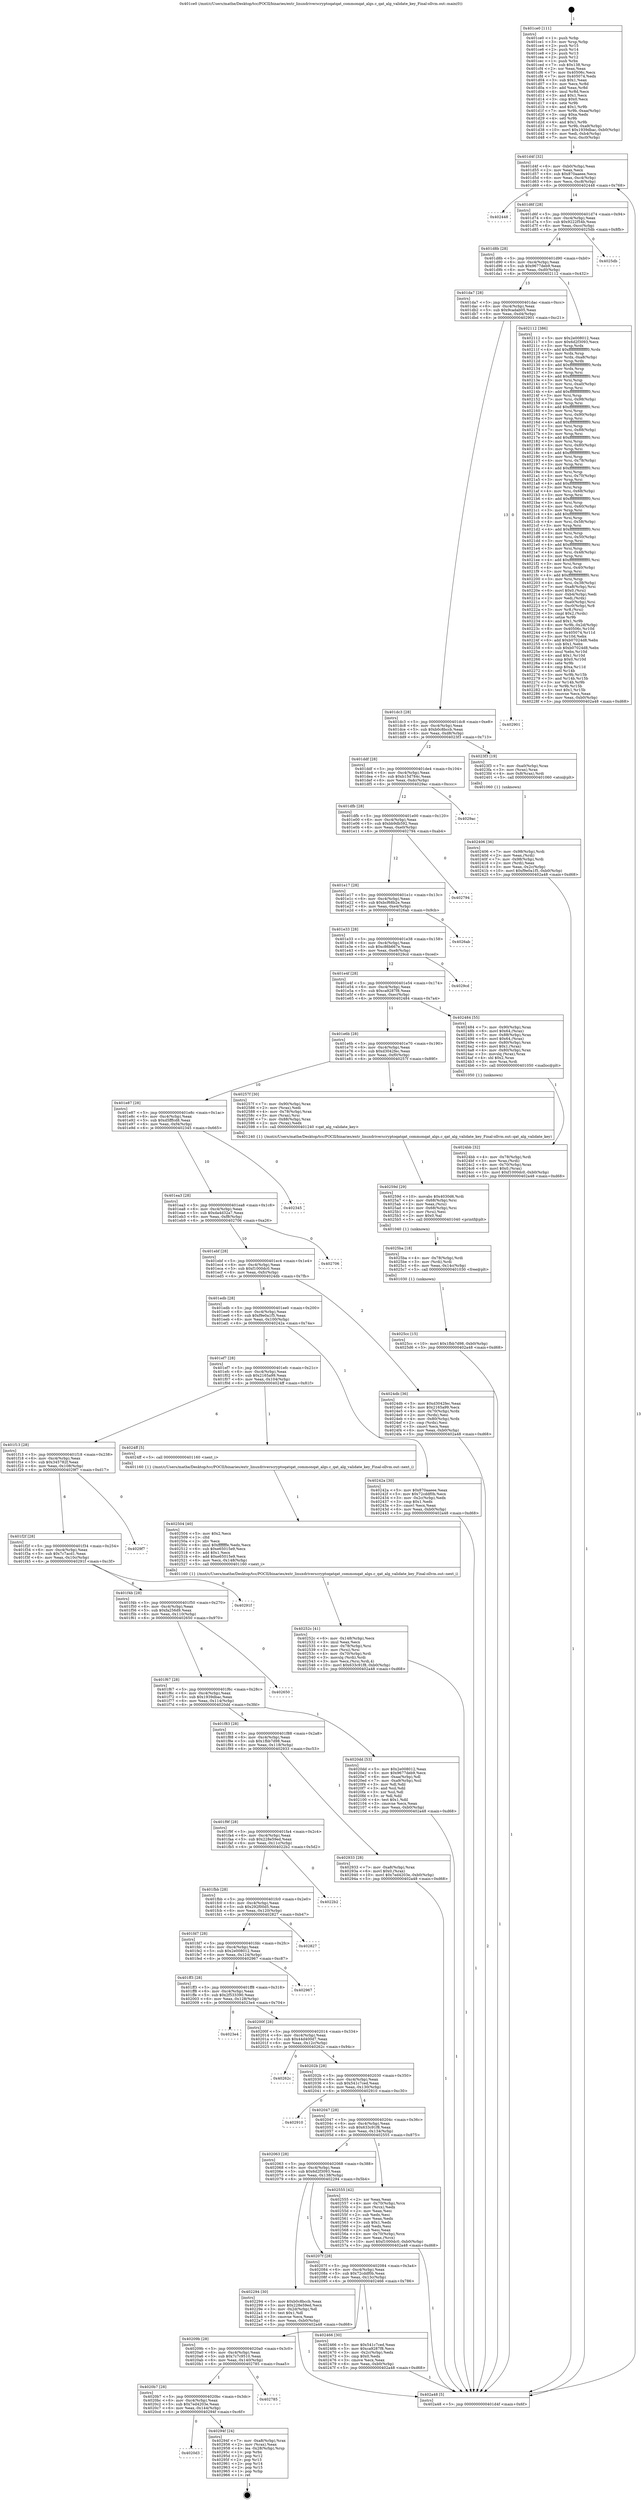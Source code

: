 digraph "0x401ce0" {
  label = "0x401ce0 (/mnt/c/Users/mathe/Desktop/tcc/POCII/binaries/extr_linuxdriverscryptoqatqat_commonqat_algs.c_qat_alg_validate_key_Final-ollvm.out::main(0))"
  labelloc = "t"
  node[shape=record]

  Entry [label="",width=0.3,height=0.3,shape=circle,fillcolor=black,style=filled]
  "0x401d4f" [label="{
     0x401d4f [32]\l
     | [instrs]\l
     &nbsp;&nbsp;0x401d4f \<+6\>: mov -0xb0(%rbp),%eax\l
     &nbsp;&nbsp;0x401d55 \<+2\>: mov %eax,%ecx\l
     &nbsp;&nbsp;0x401d57 \<+6\>: sub $0x870aaeee,%ecx\l
     &nbsp;&nbsp;0x401d5d \<+6\>: mov %eax,-0xc4(%rbp)\l
     &nbsp;&nbsp;0x401d63 \<+6\>: mov %ecx,-0xc8(%rbp)\l
     &nbsp;&nbsp;0x401d69 \<+6\>: je 0000000000402448 \<main+0x768\>\l
  }"]
  "0x402448" [label="{
     0x402448\l
  }", style=dashed]
  "0x401d6f" [label="{
     0x401d6f [28]\l
     | [instrs]\l
     &nbsp;&nbsp;0x401d6f \<+5\>: jmp 0000000000401d74 \<main+0x94\>\l
     &nbsp;&nbsp;0x401d74 \<+6\>: mov -0xc4(%rbp),%eax\l
     &nbsp;&nbsp;0x401d7a \<+5\>: sub $0x9222f54b,%eax\l
     &nbsp;&nbsp;0x401d7f \<+6\>: mov %eax,-0xcc(%rbp)\l
     &nbsp;&nbsp;0x401d85 \<+6\>: je 00000000004025db \<main+0x8fb\>\l
  }"]
  Exit [label="",width=0.3,height=0.3,shape=circle,fillcolor=black,style=filled,peripheries=2]
  "0x4025db" [label="{
     0x4025db\l
  }", style=dashed]
  "0x401d8b" [label="{
     0x401d8b [28]\l
     | [instrs]\l
     &nbsp;&nbsp;0x401d8b \<+5\>: jmp 0000000000401d90 \<main+0xb0\>\l
     &nbsp;&nbsp;0x401d90 \<+6\>: mov -0xc4(%rbp),%eax\l
     &nbsp;&nbsp;0x401d96 \<+5\>: sub $0x9677deb9,%eax\l
     &nbsp;&nbsp;0x401d9b \<+6\>: mov %eax,-0xd0(%rbp)\l
     &nbsp;&nbsp;0x401da1 \<+6\>: je 0000000000402112 \<main+0x432\>\l
  }"]
  "0x4020d3" [label="{
     0x4020d3\l
  }", style=dashed]
  "0x402112" [label="{
     0x402112 [386]\l
     | [instrs]\l
     &nbsp;&nbsp;0x402112 \<+5\>: mov $0x2e008012,%eax\l
     &nbsp;&nbsp;0x402117 \<+5\>: mov $0x6d2f3093,%ecx\l
     &nbsp;&nbsp;0x40211c \<+3\>: mov %rsp,%rdx\l
     &nbsp;&nbsp;0x40211f \<+4\>: add $0xfffffffffffffff0,%rdx\l
     &nbsp;&nbsp;0x402123 \<+3\>: mov %rdx,%rsp\l
     &nbsp;&nbsp;0x402126 \<+7\>: mov %rdx,-0xa8(%rbp)\l
     &nbsp;&nbsp;0x40212d \<+3\>: mov %rsp,%rdx\l
     &nbsp;&nbsp;0x402130 \<+4\>: add $0xfffffffffffffff0,%rdx\l
     &nbsp;&nbsp;0x402134 \<+3\>: mov %rdx,%rsp\l
     &nbsp;&nbsp;0x402137 \<+3\>: mov %rsp,%rsi\l
     &nbsp;&nbsp;0x40213a \<+4\>: add $0xfffffffffffffff0,%rsi\l
     &nbsp;&nbsp;0x40213e \<+3\>: mov %rsi,%rsp\l
     &nbsp;&nbsp;0x402141 \<+7\>: mov %rsi,-0xa0(%rbp)\l
     &nbsp;&nbsp;0x402148 \<+3\>: mov %rsp,%rsi\l
     &nbsp;&nbsp;0x40214b \<+4\>: add $0xfffffffffffffff0,%rsi\l
     &nbsp;&nbsp;0x40214f \<+3\>: mov %rsi,%rsp\l
     &nbsp;&nbsp;0x402152 \<+7\>: mov %rsi,-0x98(%rbp)\l
     &nbsp;&nbsp;0x402159 \<+3\>: mov %rsp,%rsi\l
     &nbsp;&nbsp;0x40215c \<+4\>: add $0xfffffffffffffff0,%rsi\l
     &nbsp;&nbsp;0x402160 \<+3\>: mov %rsi,%rsp\l
     &nbsp;&nbsp;0x402163 \<+7\>: mov %rsi,-0x90(%rbp)\l
     &nbsp;&nbsp;0x40216a \<+3\>: mov %rsp,%rsi\l
     &nbsp;&nbsp;0x40216d \<+4\>: add $0xfffffffffffffff0,%rsi\l
     &nbsp;&nbsp;0x402171 \<+3\>: mov %rsi,%rsp\l
     &nbsp;&nbsp;0x402174 \<+7\>: mov %rsi,-0x88(%rbp)\l
     &nbsp;&nbsp;0x40217b \<+3\>: mov %rsp,%rsi\l
     &nbsp;&nbsp;0x40217e \<+4\>: add $0xfffffffffffffff0,%rsi\l
     &nbsp;&nbsp;0x402182 \<+3\>: mov %rsi,%rsp\l
     &nbsp;&nbsp;0x402185 \<+4\>: mov %rsi,-0x80(%rbp)\l
     &nbsp;&nbsp;0x402189 \<+3\>: mov %rsp,%rsi\l
     &nbsp;&nbsp;0x40218c \<+4\>: add $0xfffffffffffffff0,%rsi\l
     &nbsp;&nbsp;0x402190 \<+3\>: mov %rsi,%rsp\l
     &nbsp;&nbsp;0x402193 \<+4\>: mov %rsi,-0x78(%rbp)\l
     &nbsp;&nbsp;0x402197 \<+3\>: mov %rsp,%rsi\l
     &nbsp;&nbsp;0x40219a \<+4\>: add $0xfffffffffffffff0,%rsi\l
     &nbsp;&nbsp;0x40219e \<+3\>: mov %rsi,%rsp\l
     &nbsp;&nbsp;0x4021a1 \<+4\>: mov %rsi,-0x70(%rbp)\l
     &nbsp;&nbsp;0x4021a5 \<+3\>: mov %rsp,%rsi\l
     &nbsp;&nbsp;0x4021a8 \<+4\>: add $0xfffffffffffffff0,%rsi\l
     &nbsp;&nbsp;0x4021ac \<+3\>: mov %rsi,%rsp\l
     &nbsp;&nbsp;0x4021af \<+4\>: mov %rsi,-0x68(%rbp)\l
     &nbsp;&nbsp;0x4021b3 \<+3\>: mov %rsp,%rsi\l
     &nbsp;&nbsp;0x4021b6 \<+4\>: add $0xfffffffffffffff0,%rsi\l
     &nbsp;&nbsp;0x4021ba \<+3\>: mov %rsi,%rsp\l
     &nbsp;&nbsp;0x4021bd \<+4\>: mov %rsi,-0x60(%rbp)\l
     &nbsp;&nbsp;0x4021c1 \<+3\>: mov %rsp,%rsi\l
     &nbsp;&nbsp;0x4021c4 \<+4\>: add $0xfffffffffffffff0,%rsi\l
     &nbsp;&nbsp;0x4021c8 \<+3\>: mov %rsi,%rsp\l
     &nbsp;&nbsp;0x4021cb \<+4\>: mov %rsi,-0x58(%rbp)\l
     &nbsp;&nbsp;0x4021cf \<+3\>: mov %rsp,%rsi\l
     &nbsp;&nbsp;0x4021d2 \<+4\>: add $0xfffffffffffffff0,%rsi\l
     &nbsp;&nbsp;0x4021d6 \<+3\>: mov %rsi,%rsp\l
     &nbsp;&nbsp;0x4021d9 \<+4\>: mov %rsi,-0x50(%rbp)\l
     &nbsp;&nbsp;0x4021dd \<+3\>: mov %rsp,%rsi\l
     &nbsp;&nbsp;0x4021e0 \<+4\>: add $0xfffffffffffffff0,%rsi\l
     &nbsp;&nbsp;0x4021e4 \<+3\>: mov %rsi,%rsp\l
     &nbsp;&nbsp;0x4021e7 \<+4\>: mov %rsi,-0x48(%rbp)\l
     &nbsp;&nbsp;0x4021eb \<+3\>: mov %rsp,%rsi\l
     &nbsp;&nbsp;0x4021ee \<+4\>: add $0xfffffffffffffff0,%rsi\l
     &nbsp;&nbsp;0x4021f2 \<+3\>: mov %rsi,%rsp\l
     &nbsp;&nbsp;0x4021f5 \<+4\>: mov %rsi,-0x40(%rbp)\l
     &nbsp;&nbsp;0x4021f9 \<+3\>: mov %rsp,%rsi\l
     &nbsp;&nbsp;0x4021fc \<+4\>: add $0xfffffffffffffff0,%rsi\l
     &nbsp;&nbsp;0x402200 \<+3\>: mov %rsi,%rsp\l
     &nbsp;&nbsp;0x402203 \<+4\>: mov %rsi,-0x38(%rbp)\l
     &nbsp;&nbsp;0x402207 \<+7\>: mov -0xa8(%rbp),%rsi\l
     &nbsp;&nbsp;0x40220e \<+6\>: movl $0x0,(%rsi)\l
     &nbsp;&nbsp;0x402214 \<+6\>: mov -0xb4(%rbp),%edi\l
     &nbsp;&nbsp;0x40221a \<+2\>: mov %edi,(%rdx)\l
     &nbsp;&nbsp;0x40221c \<+7\>: mov -0xa0(%rbp),%rsi\l
     &nbsp;&nbsp;0x402223 \<+7\>: mov -0xc0(%rbp),%r8\l
     &nbsp;&nbsp;0x40222a \<+3\>: mov %r8,(%rsi)\l
     &nbsp;&nbsp;0x40222d \<+3\>: cmpl $0x2,(%rdx)\l
     &nbsp;&nbsp;0x402230 \<+4\>: setne %r9b\l
     &nbsp;&nbsp;0x402234 \<+4\>: and $0x1,%r9b\l
     &nbsp;&nbsp;0x402238 \<+4\>: mov %r9b,-0x2d(%rbp)\l
     &nbsp;&nbsp;0x40223c \<+8\>: mov 0x40506c,%r10d\l
     &nbsp;&nbsp;0x402244 \<+8\>: mov 0x405074,%r11d\l
     &nbsp;&nbsp;0x40224c \<+3\>: mov %r10d,%ebx\l
     &nbsp;&nbsp;0x40224f \<+6\>: add $0xb07024d8,%ebx\l
     &nbsp;&nbsp;0x402255 \<+3\>: sub $0x1,%ebx\l
     &nbsp;&nbsp;0x402258 \<+6\>: sub $0xb07024d8,%ebx\l
     &nbsp;&nbsp;0x40225e \<+4\>: imul %ebx,%r10d\l
     &nbsp;&nbsp;0x402262 \<+4\>: and $0x1,%r10d\l
     &nbsp;&nbsp;0x402266 \<+4\>: cmp $0x0,%r10d\l
     &nbsp;&nbsp;0x40226a \<+4\>: sete %r9b\l
     &nbsp;&nbsp;0x40226e \<+4\>: cmp $0xa,%r11d\l
     &nbsp;&nbsp;0x402272 \<+4\>: setl %r14b\l
     &nbsp;&nbsp;0x402276 \<+3\>: mov %r9b,%r15b\l
     &nbsp;&nbsp;0x402279 \<+3\>: and %r14b,%r15b\l
     &nbsp;&nbsp;0x40227c \<+3\>: xor %r14b,%r9b\l
     &nbsp;&nbsp;0x40227f \<+3\>: or %r9b,%r15b\l
     &nbsp;&nbsp;0x402282 \<+4\>: test $0x1,%r15b\l
     &nbsp;&nbsp;0x402286 \<+3\>: cmovne %ecx,%eax\l
     &nbsp;&nbsp;0x402289 \<+6\>: mov %eax,-0xb0(%rbp)\l
     &nbsp;&nbsp;0x40228f \<+5\>: jmp 0000000000402a48 \<main+0xd68\>\l
  }"]
  "0x401da7" [label="{
     0x401da7 [28]\l
     | [instrs]\l
     &nbsp;&nbsp;0x401da7 \<+5\>: jmp 0000000000401dac \<main+0xcc\>\l
     &nbsp;&nbsp;0x401dac \<+6\>: mov -0xc4(%rbp),%eax\l
     &nbsp;&nbsp;0x401db2 \<+5\>: sub $0x9cadab05,%eax\l
     &nbsp;&nbsp;0x401db7 \<+6\>: mov %eax,-0xd4(%rbp)\l
     &nbsp;&nbsp;0x401dbd \<+6\>: je 0000000000402901 \<main+0xc21\>\l
  }"]
  "0x40294f" [label="{
     0x40294f [24]\l
     | [instrs]\l
     &nbsp;&nbsp;0x40294f \<+7\>: mov -0xa8(%rbp),%rax\l
     &nbsp;&nbsp;0x402956 \<+2\>: mov (%rax),%eax\l
     &nbsp;&nbsp;0x402958 \<+4\>: lea -0x28(%rbp),%rsp\l
     &nbsp;&nbsp;0x40295c \<+1\>: pop %rbx\l
     &nbsp;&nbsp;0x40295d \<+2\>: pop %r12\l
     &nbsp;&nbsp;0x40295f \<+2\>: pop %r13\l
     &nbsp;&nbsp;0x402961 \<+2\>: pop %r14\l
     &nbsp;&nbsp;0x402963 \<+2\>: pop %r15\l
     &nbsp;&nbsp;0x402965 \<+1\>: pop %rbp\l
     &nbsp;&nbsp;0x402966 \<+1\>: ret\l
  }"]
  "0x402901" [label="{
     0x402901\l
  }", style=dashed]
  "0x401dc3" [label="{
     0x401dc3 [28]\l
     | [instrs]\l
     &nbsp;&nbsp;0x401dc3 \<+5\>: jmp 0000000000401dc8 \<main+0xe8\>\l
     &nbsp;&nbsp;0x401dc8 \<+6\>: mov -0xc4(%rbp),%eax\l
     &nbsp;&nbsp;0x401dce \<+5\>: sub $0xb0c8bccb,%eax\l
     &nbsp;&nbsp;0x401dd3 \<+6\>: mov %eax,-0xd8(%rbp)\l
     &nbsp;&nbsp;0x401dd9 \<+6\>: je 00000000004023f3 \<main+0x713\>\l
  }"]
  "0x4020b7" [label="{
     0x4020b7 [28]\l
     | [instrs]\l
     &nbsp;&nbsp;0x4020b7 \<+5\>: jmp 00000000004020bc \<main+0x3dc\>\l
     &nbsp;&nbsp;0x4020bc \<+6\>: mov -0xc4(%rbp),%eax\l
     &nbsp;&nbsp;0x4020c2 \<+5\>: sub $0x7ed4203e,%eax\l
     &nbsp;&nbsp;0x4020c7 \<+6\>: mov %eax,-0x144(%rbp)\l
     &nbsp;&nbsp;0x4020cd \<+6\>: je 000000000040294f \<main+0xc6f\>\l
  }"]
  "0x4023f3" [label="{
     0x4023f3 [19]\l
     | [instrs]\l
     &nbsp;&nbsp;0x4023f3 \<+7\>: mov -0xa0(%rbp),%rax\l
     &nbsp;&nbsp;0x4023fa \<+3\>: mov (%rax),%rax\l
     &nbsp;&nbsp;0x4023fd \<+4\>: mov 0x8(%rax),%rdi\l
     &nbsp;&nbsp;0x402401 \<+5\>: call 0000000000401060 \<atoi@plt\>\l
     | [calls]\l
     &nbsp;&nbsp;0x401060 \{1\} (unknown)\l
  }"]
  "0x401ddf" [label="{
     0x401ddf [28]\l
     | [instrs]\l
     &nbsp;&nbsp;0x401ddf \<+5\>: jmp 0000000000401de4 \<main+0x104\>\l
     &nbsp;&nbsp;0x401de4 \<+6\>: mov -0xc4(%rbp),%eax\l
     &nbsp;&nbsp;0x401dea \<+5\>: sub $0xb15d784c,%eax\l
     &nbsp;&nbsp;0x401def \<+6\>: mov %eax,-0xdc(%rbp)\l
     &nbsp;&nbsp;0x401df5 \<+6\>: je 00000000004029ac \<main+0xccc\>\l
  }"]
  "0x402785" [label="{
     0x402785\l
  }", style=dashed]
  "0x4029ac" [label="{
     0x4029ac\l
  }", style=dashed]
  "0x401dfb" [label="{
     0x401dfb [28]\l
     | [instrs]\l
     &nbsp;&nbsp;0x401dfb \<+5\>: jmp 0000000000401e00 \<main+0x120\>\l
     &nbsp;&nbsp;0x401e00 \<+6\>: mov -0xc4(%rbp),%eax\l
     &nbsp;&nbsp;0x401e06 \<+5\>: sub $0xbb9db592,%eax\l
     &nbsp;&nbsp;0x401e0b \<+6\>: mov %eax,-0xe0(%rbp)\l
     &nbsp;&nbsp;0x401e11 \<+6\>: je 0000000000402794 \<main+0xab4\>\l
  }"]
  "0x4025cc" [label="{
     0x4025cc [15]\l
     | [instrs]\l
     &nbsp;&nbsp;0x4025cc \<+10\>: movl $0x1fbb7d98,-0xb0(%rbp)\l
     &nbsp;&nbsp;0x4025d6 \<+5\>: jmp 0000000000402a48 \<main+0xd68\>\l
  }"]
  "0x402794" [label="{
     0x402794\l
  }", style=dashed]
  "0x401e17" [label="{
     0x401e17 [28]\l
     | [instrs]\l
     &nbsp;&nbsp;0x401e17 \<+5\>: jmp 0000000000401e1c \<main+0x13c\>\l
     &nbsp;&nbsp;0x401e1c \<+6\>: mov -0xc4(%rbp),%eax\l
     &nbsp;&nbsp;0x401e22 \<+5\>: sub $0xbcf68b2e,%eax\l
     &nbsp;&nbsp;0x401e27 \<+6\>: mov %eax,-0xe4(%rbp)\l
     &nbsp;&nbsp;0x401e2d \<+6\>: je 00000000004026ab \<main+0x9cb\>\l
  }"]
  "0x4025ba" [label="{
     0x4025ba [18]\l
     | [instrs]\l
     &nbsp;&nbsp;0x4025ba \<+4\>: mov -0x78(%rbp),%rdi\l
     &nbsp;&nbsp;0x4025be \<+3\>: mov (%rdi),%rdi\l
     &nbsp;&nbsp;0x4025c1 \<+6\>: mov %eax,-0x14c(%rbp)\l
     &nbsp;&nbsp;0x4025c7 \<+5\>: call 0000000000401030 \<free@plt\>\l
     | [calls]\l
     &nbsp;&nbsp;0x401030 \{1\} (unknown)\l
  }"]
  "0x4026ab" [label="{
     0x4026ab\l
  }", style=dashed]
  "0x401e33" [label="{
     0x401e33 [28]\l
     | [instrs]\l
     &nbsp;&nbsp;0x401e33 \<+5\>: jmp 0000000000401e38 \<main+0x158\>\l
     &nbsp;&nbsp;0x401e38 \<+6\>: mov -0xc4(%rbp),%eax\l
     &nbsp;&nbsp;0x401e3e \<+5\>: sub $0xc86b667e,%eax\l
     &nbsp;&nbsp;0x401e43 \<+6\>: mov %eax,-0xe8(%rbp)\l
     &nbsp;&nbsp;0x401e49 \<+6\>: je 00000000004029cd \<main+0xced\>\l
  }"]
  "0x40259d" [label="{
     0x40259d [29]\l
     | [instrs]\l
     &nbsp;&nbsp;0x40259d \<+10\>: movabs $0x4030d6,%rdi\l
     &nbsp;&nbsp;0x4025a7 \<+4\>: mov -0x68(%rbp),%rsi\l
     &nbsp;&nbsp;0x4025ab \<+2\>: mov %eax,(%rsi)\l
     &nbsp;&nbsp;0x4025ad \<+4\>: mov -0x68(%rbp),%rsi\l
     &nbsp;&nbsp;0x4025b1 \<+2\>: mov (%rsi),%esi\l
     &nbsp;&nbsp;0x4025b3 \<+2\>: mov $0x0,%al\l
     &nbsp;&nbsp;0x4025b5 \<+5\>: call 0000000000401040 \<printf@plt\>\l
     | [calls]\l
     &nbsp;&nbsp;0x401040 \{1\} (unknown)\l
  }"]
  "0x4029cd" [label="{
     0x4029cd\l
  }", style=dashed]
  "0x401e4f" [label="{
     0x401e4f [28]\l
     | [instrs]\l
     &nbsp;&nbsp;0x401e4f \<+5\>: jmp 0000000000401e54 \<main+0x174\>\l
     &nbsp;&nbsp;0x401e54 \<+6\>: mov -0xc4(%rbp),%eax\l
     &nbsp;&nbsp;0x401e5a \<+5\>: sub $0xca9287f8,%eax\l
     &nbsp;&nbsp;0x401e5f \<+6\>: mov %eax,-0xec(%rbp)\l
     &nbsp;&nbsp;0x401e65 \<+6\>: je 0000000000402484 \<main+0x7a4\>\l
  }"]
  "0x40252c" [label="{
     0x40252c [41]\l
     | [instrs]\l
     &nbsp;&nbsp;0x40252c \<+6\>: mov -0x148(%rbp),%ecx\l
     &nbsp;&nbsp;0x402532 \<+3\>: imul %eax,%ecx\l
     &nbsp;&nbsp;0x402535 \<+4\>: mov -0x78(%rbp),%rsi\l
     &nbsp;&nbsp;0x402539 \<+3\>: mov (%rsi),%rsi\l
     &nbsp;&nbsp;0x40253c \<+4\>: mov -0x70(%rbp),%rdi\l
     &nbsp;&nbsp;0x402540 \<+3\>: movslq (%rdi),%rdi\l
     &nbsp;&nbsp;0x402543 \<+3\>: mov %ecx,(%rsi,%rdi,4)\l
     &nbsp;&nbsp;0x402546 \<+10\>: movl $0x633c91f8,-0xb0(%rbp)\l
     &nbsp;&nbsp;0x402550 \<+5\>: jmp 0000000000402a48 \<main+0xd68\>\l
  }"]
  "0x402484" [label="{
     0x402484 [55]\l
     | [instrs]\l
     &nbsp;&nbsp;0x402484 \<+7\>: mov -0x90(%rbp),%rax\l
     &nbsp;&nbsp;0x40248b \<+6\>: movl $0x64,(%rax)\l
     &nbsp;&nbsp;0x402491 \<+7\>: mov -0x88(%rbp),%rax\l
     &nbsp;&nbsp;0x402498 \<+6\>: movl $0x64,(%rax)\l
     &nbsp;&nbsp;0x40249e \<+4\>: mov -0x80(%rbp),%rax\l
     &nbsp;&nbsp;0x4024a2 \<+6\>: movl $0x1,(%rax)\l
     &nbsp;&nbsp;0x4024a8 \<+4\>: mov -0x80(%rbp),%rax\l
     &nbsp;&nbsp;0x4024ac \<+3\>: movslq (%rax),%rax\l
     &nbsp;&nbsp;0x4024af \<+4\>: shl $0x2,%rax\l
     &nbsp;&nbsp;0x4024b3 \<+3\>: mov %rax,%rdi\l
     &nbsp;&nbsp;0x4024b6 \<+5\>: call 0000000000401050 \<malloc@plt\>\l
     | [calls]\l
     &nbsp;&nbsp;0x401050 \{1\} (unknown)\l
  }"]
  "0x401e6b" [label="{
     0x401e6b [28]\l
     | [instrs]\l
     &nbsp;&nbsp;0x401e6b \<+5\>: jmp 0000000000401e70 \<main+0x190\>\l
     &nbsp;&nbsp;0x401e70 \<+6\>: mov -0xc4(%rbp),%eax\l
     &nbsp;&nbsp;0x401e76 \<+5\>: sub $0xd3042fec,%eax\l
     &nbsp;&nbsp;0x401e7b \<+6\>: mov %eax,-0xf0(%rbp)\l
     &nbsp;&nbsp;0x401e81 \<+6\>: je 000000000040257f \<main+0x89f\>\l
  }"]
  "0x402504" [label="{
     0x402504 [40]\l
     | [instrs]\l
     &nbsp;&nbsp;0x402504 \<+5\>: mov $0x2,%ecx\l
     &nbsp;&nbsp;0x402509 \<+1\>: cltd\l
     &nbsp;&nbsp;0x40250a \<+2\>: idiv %ecx\l
     &nbsp;&nbsp;0x40250c \<+6\>: imul $0xfffffffe,%edx,%ecx\l
     &nbsp;&nbsp;0x402512 \<+6\>: sub $0xe65015e9,%ecx\l
     &nbsp;&nbsp;0x402518 \<+3\>: add $0x1,%ecx\l
     &nbsp;&nbsp;0x40251b \<+6\>: add $0xe65015e9,%ecx\l
     &nbsp;&nbsp;0x402521 \<+6\>: mov %ecx,-0x148(%rbp)\l
     &nbsp;&nbsp;0x402527 \<+5\>: call 0000000000401160 \<next_i\>\l
     | [calls]\l
     &nbsp;&nbsp;0x401160 \{1\} (/mnt/c/Users/mathe/Desktop/tcc/POCII/binaries/extr_linuxdriverscryptoqatqat_commonqat_algs.c_qat_alg_validate_key_Final-ollvm.out::next_i)\l
  }"]
  "0x40257f" [label="{
     0x40257f [30]\l
     | [instrs]\l
     &nbsp;&nbsp;0x40257f \<+7\>: mov -0x90(%rbp),%rax\l
     &nbsp;&nbsp;0x402586 \<+2\>: mov (%rax),%edi\l
     &nbsp;&nbsp;0x402588 \<+4\>: mov -0x78(%rbp),%rax\l
     &nbsp;&nbsp;0x40258c \<+3\>: mov (%rax),%rsi\l
     &nbsp;&nbsp;0x40258f \<+7\>: mov -0x88(%rbp),%rax\l
     &nbsp;&nbsp;0x402596 \<+2\>: mov (%rax),%edx\l
     &nbsp;&nbsp;0x402598 \<+5\>: call 0000000000401240 \<qat_alg_validate_key\>\l
     | [calls]\l
     &nbsp;&nbsp;0x401240 \{1\} (/mnt/c/Users/mathe/Desktop/tcc/POCII/binaries/extr_linuxdriverscryptoqatqat_commonqat_algs.c_qat_alg_validate_key_Final-ollvm.out::qat_alg_validate_key)\l
  }"]
  "0x401e87" [label="{
     0x401e87 [28]\l
     | [instrs]\l
     &nbsp;&nbsp;0x401e87 \<+5\>: jmp 0000000000401e8c \<main+0x1ac\>\l
     &nbsp;&nbsp;0x401e8c \<+6\>: mov -0xc4(%rbp),%eax\l
     &nbsp;&nbsp;0x401e92 \<+5\>: sub $0xd5fffcd8,%eax\l
     &nbsp;&nbsp;0x401e97 \<+6\>: mov %eax,-0xf4(%rbp)\l
     &nbsp;&nbsp;0x401e9d \<+6\>: je 0000000000402345 \<main+0x665\>\l
  }"]
  "0x4024bb" [label="{
     0x4024bb [32]\l
     | [instrs]\l
     &nbsp;&nbsp;0x4024bb \<+4\>: mov -0x78(%rbp),%rdi\l
     &nbsp;&nbsp;0x4024bf \<+3\>: mov %rax,(%rdi)\l
     &nbsp;&nbsp;0x4024c2 \<+4\>: mov -0x70(%rbp),%rax\l
     &nbsp;&nbsp;0x4024c6 \<+6\>: movl $0x0,(%rax)\l
     &nbsp;&nbsp;0x4024cc \<+10\>: movl $0xf1000dc0,-0xb0(%rbp)\l
     &nbsp;&nbsp;0x4024d6 \<+5\>: jmp 0000000000402a48 \<main+0xd68\>\l
  }"]
  "0x402345" [label="{
     0x402345\l
  }", style=dashed]
  "0x401ea3" [label="{
     0x401ea3 [28]\l
     | [instrs]\l
     &nbsp;&nbsp;0x401ea3 \<+5\>: jmp 0000000000401ea8 \<main+0x1c8\>\l
     &nbsp;&nbsp;0x401ea8 \<+6\>: mov -0xc4(%rbp),%eax\l
     &nbsp;&nbsp;0x401eae \<+5\>: sub $0xda4d32a7,%eax\l
     &nbsp;&nbsp;0x401eb3 \<+6\>: mov %eax,-0xf8(%rbp)\l
     &nbsp;&nbsp;0x401eb9 \<+6\>: je 0000000000402706 \<main+0xa26\>\l
  }"]
  "0x40209b" [label="{
     0x40209b [28]\l
     | [instrs]\l
     &nbsp;&nbsp;0x40209b \<+5\>: jmp 00000000004020a0 \<main+0x3c0\>\l
     &nbsp;&nbsp;0x4020a0 \<+6\>: mov -0xc4(%rbp),%eax\l
     &nbsp;&nbsp;0x4020a6 \<+5\>: sub $0x7c7c9510,%eax\l
     &nbsp;&nbsp;0x4020ab \<+6\>: mov %eax,-0x140(%rbp)\l
     &nbsp;&nbsp;0x4020b1 \<+6\>: je 0000000000402785 \<main+0xaa5\>\l
  }"]
  "0x402706" [label="{
     0x402706\l
  }", style=dashed]
  "0x401ebf" [label="{
     0x401ebf [28]\l
     | [instrs]\l
     &nbsp;&nbsp;0x401ebf \<+5\>: jmp 0000000000401ec4 \<main+0x1e4\>\l
     &nbsp;&nbsp;0x401ec4 \<+6\>: mov -0xc4(%rbp),%eax\l
     &nbsp;&nbsp;0x401eca \<+5\>: sub $0xf1000dc0,%eax\l
     &nbsp;&nbsp;0x401ecf \<+6\>: mov %eax,-0xfc(%rbp)\l
     &nbsp;&nbsp;0x401ed5 \<+6\>: je 00000000004024db \<main+0x7fb\>\l
  }"]
  "0x402466" [label="{
     0x402466 [30]\l
     | [instrs]\l
     &nbsp;&nbsp;0x402466 \<+5\>: mov $0x541c7ced,%eax\l
     &nbsp;&nbsp;0x40246b \<+5\>: mov $0xca9287f8,%ecx\l
     &nbsp;&nbsp;0x402470 \<+3\>: mov -0x2c(%rbp),%edx\l
     &nbsp;&nbsp;0x402473 \<+3\>: cmp $0x0,%edx\l
     &nbsp;&nbsp;0x402476 \<+3\>: cmove %ecx,%eax\l
     &nbsp;&nbsp;0x402479 \<+6\>: mov %eax,-0xb0(%rbp)\l
     &nbsp;&nbsp;0x40247f \<+5\>: jmp 0000000000402a48 \<main+0xd68\>\l
  }"]
  "0x4024db" [label="{
     0x4024db [36]\l
     | [instrs]\l
     &nbsp;&nbsp;0x4024db \<+5\>: mov $0xd3042fec,%eax\l
     &nbsp;&nbsp;0x4024e0 \<+5\>: mov $0x2165a99,%ecx\l
     &nbsp;&nbsp;0x4024e5 \<+4\>: mov -0x70(%rbp),%rdx\l
     &nbsp;&nbsp;0x4024e9 \<+2\>: mov (%rdx),%esi\l
     &nbsp;&nbsp;0x4024eb \<+4\>: mov -0x80(%rbp),%rdx\l
     &nbsp;&nbsp;0x4024ef \<+2\>: cmp (%rdx),%esi\l
     &nbsp;&nbsp;0x4024f1 \<+3\>: cmovl %ecx,%eax\l
     &nbsp;&nbsp;0x4024f4 \<+6\>: mov %eax,-0xb0(%rbp)\l
     &nbsp;&nbsp;0x4024fa \<+5\>: jmp 0000000000402a48 \<main+0xd68\>\l
  }"]
  "0x401edb" [label="{
     0x401edb [28]\l
     | [instrs]\l
     &nbsp;&nbsp;0x401edb \<+5\>: jmp 0000000000401ee0 \<main+0x200\>\l
     &nbsp;&nbsp;0x401ee0 \<+6\>: mov -0xc4(%rbp),%eax\l
     &nbsp;&nbsp;0x401ee6 \<+5\>: sub $0xf9e0a1f5,%eax\l
     &nbsp;&nbsp;0x401eeb \<+6\>: mov %eax,-0x100(%rbp)\l
     &nbsp;&nbsp;0x401ef1 \<+6\>: je 000000000040242a \<main+0x74a\>\l
  }"]
  "0x402406" [label="{
     0x402406 [36]\l
     | [instrs]\l
     &nbsp;&nbsp;0x402406 \<+7\>: mov -0x98(%rbp),%rdi\l
     &nbsp;&nbsp;0x40240d \<+2\>: mov %eax,(%rdi)\l
     &nbsp;&nbsp;0x40240f \<+7\>: mov -0x98(%rbp),%rdi\l
     &nbsp;&nbsp;0x402416 \<+2\>: mov (%rdi),%eax\l
     &nbsp;&nbsp;0x402418 \<+3\>: mov %eax,-0x2c(%rbp)\l
     &nbsp;&nbsp;0x40241b \<+10\>: movl $0xf9e0a1f5,-0xb0(%rbp)\l
     &nbsp;&nbsp;0x402425 \<+5\>: jmp 0000000000402a48 \<main+0xd68\>\l
  }"]
  "0x40242a" [label="{
     0x40242a [30]\l
     | [instrs]\l
     &nbsp;&nbsp;0x40242a \<+5\>: mov $0x870aaeee,%eax\l
     &nbsp;&nbsp;0x40242f \<+5\>: mov $0x72cddf0b,%ecx\l
     &nbsp;&nbsp;0x402434 \<+3\>: mov -0x2c(%rbp),%edx\l
     &nbsp;&nbsp;0x402437 \<+3\>: cmp $0x1,%edx\l
     &nbsp;&nbsp;0x40243a \<+3\>: cmovl %ecx,%eax\l
     &nbsp;&nbsp;0x40243d \<+6\>: mov %eax,-0xb0(%rbp)\l
     &nbsp;&nbsp;0x402443 \<+5\>: jmp 0000000000402a48 \<main+0xd68\>\l
  }"]
  "0x401ef7" [label="{
     0x401ef7 [28]\l
     | [instrs]\l
     &nbsp;&nbsp;0x401ef7 \<+5\>: jmp 0000000000401efc \<main+0x21c\>\l
     &nbsp;&nbsp;0x401efc \<+6\>: mov -0xc4(%rbp),%eax\l
     &nbsp;&nbsp;0x401f02 \<+5\>: sub $0x2165a99,%eax\l
     &nbsp;&nbsp;0x401f07 \<+6\>: mov %eax,-0x104(%rbp)\l
     &nbsp;&nbsp;0x401f0d \<+6\>: je 00000000004024ff \<main+0x81f\>\l
  }"]
  "0x40207f" [label="{
     0x40207f [28]\l
     | [instrs]\l
     &nbsp;&nbsp;0x40207f \<+5\>: jmp 0000000000402084 \<main+0x3a4\>\l
     &nbsp;&nbsp;0x402084 \<+6\>: mov -0xc4(%rbp),%eax\l
     &nbsp;&nbsp;0x40208a \<+5\>: sub $0x72cddf0b,%eax\l
     &nbsp;&nbsp;0x40208f \<+6\>: mov %eax,-0x13c(%rbp)\l
     &nbsp;&nbsp;0x402095 \<+6\>: je 0000000000402466 \<main+0x786\>\l
  }"]
  "0x4024ff" [label="{
     0x4024ff [5]\l
     | [instrs]\l
     &nbsp;&nbsp;0x4024ff \<+5\>: call 0000000000401160 \<next_i\>\l
     | [calls]\l
     &nbsp;&nbsp;0x401160 \{1\} (/mnt/c/Users/mathe/Desktop/tcc/POCII/binaries/extr_linuxdriverscryptoqatqat_commonqat_algs.c_qat_alg_validate_key_Final-ollvm.out::next_i)\l
  }"]
  "0x401f13" [label="{
     0x401f13 [28]\l
     | [instrs]\l
     &nbsp;&nbsp;0x401f13 \<+5\>: jmp 0000000000401f18 \<main+0x238\>\l
     &nbsp;&nbsp;0x401f18 \<+6\>: mov -0xc4(%rbp),%eax\l
     &nbsp;&nbsp;0x401f1e \<+5\>: sub $0x345782f,%eax\l
     &nbsp;&nbsp;0x401f23 \<+6\>: mov %eax,-0x108(%rbp)\l
     &nbsp;&nbsp;0x401f29 \<+6\>: je 00000000004029f7 \<main+0xd17\>\l
  }"]
  "0x402294" [label="{
     0x402294 [30]\l
     | [instrs]\l
     &nbsp;&nbsp;0x402294 \<+5\>: mov $0xb0c8bccb,%eax\l
     &nbsp;&nbsp;0x402299 \<+5\>: mov $0x228e59ed,%ecx\l
     &nbsp;&nbsp;0x40229e \<+3\>: mov -0x2d(%rbp),%dl\l
     &nbsp;&nbsp;0x4022a1 \<+3\>: test $0x1,%dl\l
     &nbsp;&nbsp;0x4022a4 \<+3\>: cmovne %ecx,%eax\l
     &nbsp;&nbsp;0x4022a7 \<+6\>: mov %eax,-0xb0(%rbp)\l
     &nbsp;&nbsp;0x4022ad \<+5\>: jmp 0000000000402a48 \<main+0xd68\>\l
  }"]
  "0x4029f7" [label="{
     0x4029f7\l
  }", style=dashed]
  "0x401f2f" [label="{
     0x401f2f [28]\l
     | [instrs]\l
     &nbsp;&nbsp;0x401f2f \<+5\>: jmp 0000000000401f34 \<main+0x254\>\l
     &nbsp;&nbsp;0x401f34 \<+6\>: mov -0xc4(%rbp),%eax\l
     &nbsp;&nbsp;0x401f3a \<+5\>: sub $0x7c7acd1,%eax\l
     &nbsp;&nbsp;0x401f3f \<+6\>: mov %eax,-0x10c(%rbp)\l
     &nbsp;&nbsp;0x401f45 \<+6\>: je 000000000040291f \<main+0xc3f\>\l
  }"]
  "0x402063" [label="{
     0x402063 [28]\l
     | [instrs]\l
     &nbsp;&nbsp;0x402063 \<+5\>: jmp 0000000000402068 \<main+0x388\>\l
     &nbsp;&nbsp;0x402068 \<+6\>: mov -0xc4(%rbp),%eax\l
     &nbsp;&nbsp;0x40206e \<+5\>: sub $0x6d2f3093,%eax\l
     &nbsp;&nbsp;0x402073 \<+6\>: mov %eax,-0x138(%rbp)\l
     &nbsp;&nbsp;0x402079 \<+6\>: je 0000000000402294 \<main+0x5b4\>\l
  }"]
  "0x40291f" [label="{
     0x40291f\l
  }", style=dashed]
  "0x401f4b" [label="{
     0x401f4b [28]\l
     | [instrs]\l
     &nbsp;&nbsp;0x401f4b \<+5\>: jmp 0000000000401f50 \<main+0x270\>\l
     &nbsp;&nbsp;0x401f50 \<+6\>: mov -0xc4(%rbp),%eax\l
     &nbsp;&nbsp;0x401f56 \<+5\>: sub $0xfa256d9,%eax\l
     &nbsp;&nbsp;0x401f5b \<+6\>: mov %eax,-0x110(%rbp)\l
     &nbsp;&nbsp;0x401f61 \<+6\>: je 0000000000402650 \<main+0x970\>\l
  }"]
  "0x402555" [label="{
     0x402555 [42]\l
     | [instrs]\l
     &nbsp;&nbsp;0x402555 \<+2\>: xor %eax,%eax\l
     &nbsp;&nbsp;0x402557 \<+4\>: mov -0x70(%rbp),%rcx\l
     &nbsp;&nbsp;0x40255b \<+2\>: mov (%rcx),%edx\l
     &nbsp;&nbsp;0x40255d \<+2\>: mov %eax,%esi\l
     &nbsp;&nbsp;0x40255f \<+2\>: sub %edx,%esi\l
     &nbsp;&nbsp;0x402561 \<+2\>: mov %eax,%edx\l
     &nbsp;&nbsp;0x402563 \<+3\>: sub $0x1,%edx\l
     &nbsp;&nbsp;0x402566 \<+2\>: add %edx,%esi\l
     &nbsp;&nbsp;0x402568 \<+2\>: sub %esi,%eax\l
     &nbsp;&nbsp;0x40256a \<+4\>: mov -0x70(%rbp),%rcx\l
     &nbsp;&nbsp;0x40256e \<+2\>: mov %eax,(%rcx)\l
     &nbsp;&nbsp;0x402570 \<+10\>: movl $0xf1000dc0,-0xb0(%rbp)\l
     &nbsp;&nbsp;0x40257a \<+5\>: jmp 0000000000402a48 \<main+0xd68\>\l
  }"]
  "0x402650" [label="{
     0x402650\l
  }", style=dashed]
  "0x401f67" [label="{
     0x401f67 [28]\l
     | [instrs]\l
     &nbsp;&nbsp;0x401f67 \<+5\>: jmp 0000000000401f6c \<main+0x28c\>\l
     &nbsp;&nbsp;0x401f6c \<+6\>: mov -0xc4(%rbp),%eax\l
     &nbsp;&nbsp;0x401f72 \<+5\>: sub $0x1939dbac,%eax\l
     &nbsp;&nbsp;0x401f77 \<+6\>: mov %eax,-0x114(%rbp)\l
     &nbsp;&nbsp;0x401f7d \<+6\>: je 00000000004020dd \<main+0x3fd\>\l
  }"]
  "0x402047" [label="{
     0x402047 [28]\l
     | [instrs]\l
     &nbsp;&nbsp;0x402047 \<+5\>: jmp 000000000040204c \<main+0x36c\>\l
     &nbsp;&nbsp;0x40204c \<+6\>: mov -0xc4(%rbp),%eax\l
     &nbsp;&nbsp;0x402052 \<+5\>: sub $0x633c91f8,%eax\l
     &nbsp;&nbsp;0x402057 \<+6\>: mov %eax,-0x134(%rbp)\l
     &nbsp;&nbsp;0x40205d \<+6\>: je 0000000000402555 \<main+0x875\>\l
  }"]
  "0x4020dd" [label="{
     0x4020dd [53]\l
     | [instrs]\l
     &nbsp;&nbsp;0x4020dd \<+5\>: mov $0x2e008012,%eax\l
     &nbsp;&nbsp;0x4020e2 \<+5\>: mov $0x9677deb9,%ecx\l
     &nbsp;&nbsp;0x4020e7 \<+6\>: mov -0xaa(%rbp),%dl\l
     &nbsp;&nbsp;0x4020ed \<+7\>: mov -0xa9(%rbp),%sil\l
     &nbsp;&nbsp;0x4020f4 \<+3\>: mov %dl,%dil\l
     &nbsp;&nbsp;0x4020f7 \<+3\>: and %sil,%dil\l
     &nbsp;&nbsp;0x4020fa \<+3\>: xor %sil,%dl\l
     &nbsp;&nbsp;0x4020fd \<+3\>: or %dl,%dil\l
     &nbsp;&nbsp;0x402100 \<+4\>: test $0x1,%dil\l
     &nbsp;&nbsp;0x402104 \<+3\>: cmovne %ecx,%eax\l
     &nbsp;&nbsp;0x402107 \<+6\>: mov %eax,-0xb0(%rbp)\l
     &nbsp;&nbsp;0x40210d \<+5\>: jmp 0000000000402a48 \<main+0xd68\>\l
  }"]
  "0x401f83" [label="{
     0x401f83 [28]\l
     | [instrs]\l
     &nbsp;&nbsp;0x401f83 \<+5\>: jmp 0000000000401f88 \<main+0x2a8\>\l
     &nbsp;&nbsp;0x401f88 \<+6\>: mov -0xc4(%rbp),%eax\l
     &nbsp;&nbsp;0x401f8e \<+5\>: sub $0x1fbb7d98,%eax\l
     &nbsp;&nbsp;0x401f93 \<+6\>: mov %eax,-0x118(%rbp)\l
     &nbsp;&nbsp;0x401f99 \<+6\>: je 0000000000402933 \<main+0xc53\>\l
  }"]
  "0x402a48" [label="{
     0x402a48 [5]\l
     | [instrs]\l
     &nbsp;&nbsp;0x402a48 \<+5\>: jmp 0000000000401d4f \<main+0x6f\>\l
  }"]
  "0x401ce0" [label="{
     0x401ce0 [111]\l
     | [instrs]\l
     &nbsp;&nbsp;0x401ce0 \<+1\>: push %rbp\l
     &nbsp;&nbsp;0x401ce1 \<+3\>: mov %rsp,%rbp\l
     &nbsp;&nbsp;0x401ce4 \<+2\>: push %r15\l
     &nbsp;&nbsp;0x401ce6 \<+2\>: push %r14\l
     &nbsp;&nbsp;0x401ce8 \<+2\>: push %r13\l
     &nbsp;&nbsp;0x401cea \<+2\>: push %r12\l
     &nbsp;&nbsp;0x401cec \<+1\>: push %rbx\l
     &nbsp;&nbsp;0x401ced \<+7\>: sub $0x138,%rsp\l
     &nbsp;&nbsp;0x401cf4 \<+2\>: xor %eax,%eax\l
     &nbsp;&nbsp;0x401cf6 \<+7\>: mov 0x40506c,%ecx\l
     &nbsp;&nbsp;0x401cfd \<+7\>: mov 0x405074,%edx\l
     &nbsp;&nbsp;0x401d04 \<+3\>: sub $0x1,%eax\l
     &nbsp;&nbsp;0x401d07 \<+3\>: mov %ecx,%r8d\l
     &nbsp;&nbsp;0x401d0a \<+3\>: add %eax,%r8d\l
     &nbsp;&nbsp;0x401d0d \<+4\>: imul %r8d,%ecx\l
     &nbsp;&nbsp;0x401d11 \<+3\>: and $0x1,%ecx\l
     &nbsp;&nbsp;0x401d14 \<+3\>: cmp $0x0,%ecx\l
     &nbsp;&nbsp;0x401d17 \<+4\>: sete %r9b\l
     &nbsp;&nbsp;0x401d1b \<+4\>: and $0x1,%r9b\l
     &nbsp;&nbsp;0x401d1f \<+7\>: mov %r9b,-0xaa(%rbp)\l
     &nbsp;&nbsp;0x401d26 \<+3\>: cmp $0xa,%edx\l
     &nbsp;&nbsp;0x401d29 \<+4\>: setl %r9b\l
     &nbsp;&nbsp;0x401d2d \<+4\>: and $0x1,%r9b\l
     &nbsp;&nbsp;0x401d31 \<+7\>: mov %r9b,-0xa9(%rbp)\l
     &nbsp;&nbsp;0x401d38 \<+10\>: movl $0x1939dbac,-0xb0(%rbp)\l
     &nbsp;&nbsp;0x401d42 \<+6\>: mov %edi,-0xb4(%rbp)\l
     &nbsp;&nbsp;0x401d48 \<+7\>: mov %rsi,-0xc0(%rbp)\l
  }"]
  "0x402910" [label="{
     0x402910\l
  }", style=dashed]
  "0x40202b" [label="{
     0x40202b [28]\l
     | [instrs]\l
     &nbsp;&nbsp;0x40202b \<+5\>: jmp 0000000000402030 \<main+0x350\>\l
     &nbsp;&nbsp;0x402030 \<+6\>: mov -0xc4(%rbp),%eax\l
     &nbsp;&nbsp;0x402036 \<+5\>: sub $0x541c7ced,%eax\l
     &nbsp;&nbsp;0x40203b \<+6\>: mov %eax,-0x130(%rbp)\l
     &nbsp;&nbsp;0x402041 \<+6\>: je 0000000000402910 \<main+0xc30\>\l
  }"]
  "0x402933" [label="{
     0x402933 [28]\l
     | [instrs]\l
     &nbsp;&nbsp;0x402933 \<+7\>: mov -0xa8(%rbp),%rax\l
     &nbsp;&nbsp;0x40293a \<+6\>: movl $0x0,(%rax)\l
     &nbsp;&nbsp;0x402940 \<+10\>: movl $0x7ed4203e,-0xb0(%rbp)\l
     &nbsp;&nbsp;0x40294a \<+5\>: jmp 0000000000402a48 \<main+0xd68\>\l
  }"]
  "0x401f9f" [label="{
     0x401f9f [28]\l
     | [instrs]\l
     &nbsp;&nbsp;0x401f9f \<+5\>: jmp 0000000000401fa4 \<main+0x2c4\>\l
     &nbsp;&nbsp;0x401fa4 \<+6\>: mov -0xc4(%rbp),%eax\l
     &nbsp;&nbsp;0x401faa \<+5\>: sub $0x228e59ed,%eax\l
     &nbsp;&nbsp;0x401faf \<+6\>: mov %eax,-0x11c(%rbp)\l
     &nbsp;&nbsp;0x401fb5 \<+6\>: je 00000000004022b2 \<main+0x5d2\>\l
  }"]
  "0x40262c" [label="{
     0x40262c\l
  }", style=dashed]
  "0x4022b2" [label="{
     0x4022b2\l
  }", style=dashed]
  "0x401fbb" [label="{
     0x401fbb [28]\l
     | [instrs]\l
     &nbsp;&nbsp;0x401fbb \<+5\>: jmp 0000000000401fc0 \<main+0x2e0\>\l
     &nbsp;&nbsp;0x401fc0 \<+6\>: mov -0xc4(%rbp),%eax\l
     &nbsp;&nbsp;0x401fc6 \<+5\>: sub $0x292f00d5,%eax\l
     &nbsp;&nbsp;0x401fcb \<+6\>: mov %eax,-0x120(%rbp)\l
     &nbsp;&nbsp;0x401fd1 \<+6\>: je 0000000000402827 \<main+0xb47\>\l
  }"]
  "0x40200f" [label="{
     0x40200f [28]\l
     | [instrs]\l
     &nbsp;&nbsp;0x40200f \<+5\>: jmp 0000000000402014 \<main+0x334\>\l
     &nbsp;&nbsp;0x402014 \<+6\>: mov -0xc4(%rbp),%eax\l
     &nbsp;&nbsp;0x40201a \<+5\>: sub $0x44d400d7,%eax\l
     &nbsp;&nbsp;0x40201f \<+6\>: mov %eax,-0x12c(%rbp)\l
     &nbsp;&nbsp;0x402025 \<+6\>: je 000000000040262c \<main+0x94c\>\l
  }"]
  "0x402827" [label="{
     0x402827\l
  }", style=dashed]
  "0x401fd7" [label="{
     0x401fd7 [28]\l
     | [instrs]\l
     &nbsp;&nbsp;0x401fd7 \<+5\>: jmp 0000000000401fdc \<main+0x2fc\>\l
     &nbsp;&nbsp;0x401fdc \<+6\>: mov -0xc4(%rbp),%eax\l
     &nbsp;&nbsp;0x401fe2 \<+5\>: sub $0x2e008012,%eax\l
     &nbsp;&nbsp;0x401fe7 \<+6\>: mov %eax,-0x124(%rbp)\l
     &nbsp;&nbsp;0x401fed \<+6\>: je 0000000000402967 \<main+0xc87\>\l
  }"]
  "0x4023e4" [label="{
     0x4023e4\l
  }", style=dashed]
  "0x402967" [label="{
     0x402967\l
  }", style=dashed]
  "0x401ff3" [label="{
     0x401ff3 [28]\l
     | [instrs]\l
     &nbsp;&nbsp;0x401ff3 \<+5\>: jmp 0000000000401ff8 \<main+0x318\>\l
     &nbsp;&nbsp;0x401ff8 \<+6\>: mov -0xc4(%rbp),%eax\l
     &nbsp;&nbsp;0x401ffe \<+5\>: sub $0x2f533390,%eax\l
     &nbsp;&nbsp;0x402003 \<+6\>: mov %eax,-0x128(%rbp)\l
     &nbsp;&nbsp;0x402009 \<+6\>: je 00000000004023e4 \<main+0x704\>\l
  }"]
  Entry -> "0x401ce0" [label=" 1"]
  "0x401d4f" -> "0x402448" [label=" 0"]
  "0x401d4f" -> "0x401d6f" [label=" 14"]
  "0x40294f" -> Exit [label=" 1"]
  "0x401d6f" -> "0x4025db" [label=" 0"]
  "0x401d6f" -> "0x401d8b" [label=" 14"]
  "0x4020b7" -> "0x4020d3" [label=" 0"]
  "0x401d8b" -> "0x402112" [label=" 1"]
  "0x401d8b" -> "0x401da7" [label=" 13"]
  "0x4020b7" -> "0x40294f" [label=" 1"]
  "0x401da7" -> "0x402901" [label=" 0"]
  "0x401da7" -> "0x401dc3" [label=" 13"]
  "0x40209b" -> "0x4020b7" [label=" 1"]
  "0x401dc3" -> "0x4023f3" [label=" 1"]
  "0x401dc3" -> "0x401ddf" [label=" 12"]
  "0x40209b" -> "0x402785" [label=" 0"]
  "0x401ddf" -> "0x4029ac" [label=" 0"]
  "0x401ddf" -> "0x401dfb" [label=" 12"]
  "0x402933" -> "0x402a48" [label=" 1"]
  "0x401dfb" -> "0x402794" [label=" 0"]
  "0x401dfb" -> "0x401e17" [label=" 12"]
  "0x4025cc" -> "0x402a48" [label=" 1"]
  "0x401e17" -> "0x4026ab" [label=" 0"]
  "0x401e17" -> "0x401e33" [label=" 12"]
  "0x4025ba" -> "0x4025cc" [label=" 1"]
  "0x401e33" -> "0x4029cd" [label=" 0"]
  "0x401e33" -> "0x401e4f" [label=" 12"]
  "0x40259d" -> "0x4025ba" [label=" 1"]
  "0x401e4f" -> "0x402484" [label=" 1"]
  "0x401e4f" -> "0x401e6b" [label=" 11"]
  "0x40257f" -> "0x40259d" [label=" 1"]
  "0x401e6b" -> "0x40257f" [label=" 1"]
  "0x401e6b" -> "0x401e87" [label=" 10"]
  "0x402555" -> "0x402a48" [label=" 1"]
  "0x401e87" -> "0x402345" [label=" 0"]
  "0x401e87" -> "0x401ea3" [label=" 10"]
  "0x40252c" -> "0x402a48" [label=" 1"]
  "0x401ea3" -> "0x402706" [label=" 0"]
  "0x401ea3" -> "0x401ebf" [label=" 10"]
  "0x402504" -> "0x40252c" [label=" 1"]
  "0x401ebf" -> "0x4024db" [label=" 2"]
  "0x401ebf" -> "0x401edb" [label=" 8"]
  "0x4024ff" -> "0x402504" [label=" 1"]
  "0x401edb" -> "0x40242a" [label=" 1"]
  "0x401edb" -> "0x401ef7" [label=" 7"]
  "0x4024bb" -> "0x402a48" [label=" 1"]
  "0x401ef7" -> "0x4024ff" [label=" 1"]
  "0x401ef7" -> "0x401f13" [label=" 6"]
  "0x402484" -> "0x4024bb" [label=" 1"]
  "0x401f13" -> "0x4029f7" [label=" 0"]
  "0x401f13" -> "0x401f2f" [label=" 6"]
  "0x402466" -> "0x402a48" [label=" 1"]
  "0x401f2f" -> "0x40291f" [label=" 0"]
  "0x401f2f" -> "0x401f4b" [label=" 6"]
  "0x40207f" -> "0x402466" [label=" 1"]
  "0x401f4b" -> "0x402650" [label=" 0"]
  "0x401f4b" -> "0x401f67" [label=" 6"]
  "0x4024db" -> "0x402a48" [label=" 2"]
  "0x401f67" -> "0x4020dd" [label=" 1"]
  "0x401f67" -> "0x401f83" [label=" 5"]
  "0x4020dd" -> "0x402a48" [label=" 1"]
  "0x401ce0" -> "0x401d4f" [label=" 1"]
  "0x402a48" -> "0x401d4f" [label=" 13"]
  "0x402406" -> "0x402a48" [label=" 1"]
  "0x402112" -> "0x402a48" [label=" 1"]
  "0x4023f3" -> "0x402406" [label=" 1"]
  "0x401f83" -> "0x402933" [label=" 1"]
  "0x401f83" -> "0x401f9f" [label=" 4"]
  "0x402063" -> "0x40207f" [label=" 2"]
  "0x401f9f" -> "0x4022b2" [label=" 0"]
  "0x401f9f" -> "0x401fbb" [label=" 4"]
  "0x402063" -> "0x402294" [label=" 1"]
  "0x401fbb" -> "0x402827" [label=" 0"]
  "0x401fbb" -> "0x401fd7" [label=" 4"]
  "0x402047" -> "0x402063" [label=" 3"]
  "0x401fd7" -> "0x402967" [label=" 0"]
  "0x401fd7" -> "0x401ff3" [label=" 4"]
  "0x402047" -> "0x402555" [label=" 1"]
  "0x401ff3" -> "0x4023e4" [label=" 0"]
  "0x401ff3" -> "0x40200f" [label=" 4"]
  "0x40207f" -> "0x40209b" [label=" 1"]
  "0x40200f" -> "0x40262c" [label=" 0"]
  "0x40200f" -> "0x40202b" [label=" 4"]
  "0x402294" -> "0x402a48" [label=" 1"]
  "0x40202b" -> "0x402910" [label=" 0"]
  "0x40202b" -> "0x402047" [label=" 4"]
  "0x40242a" -> "0x402a48" [label=" 1"]
}
